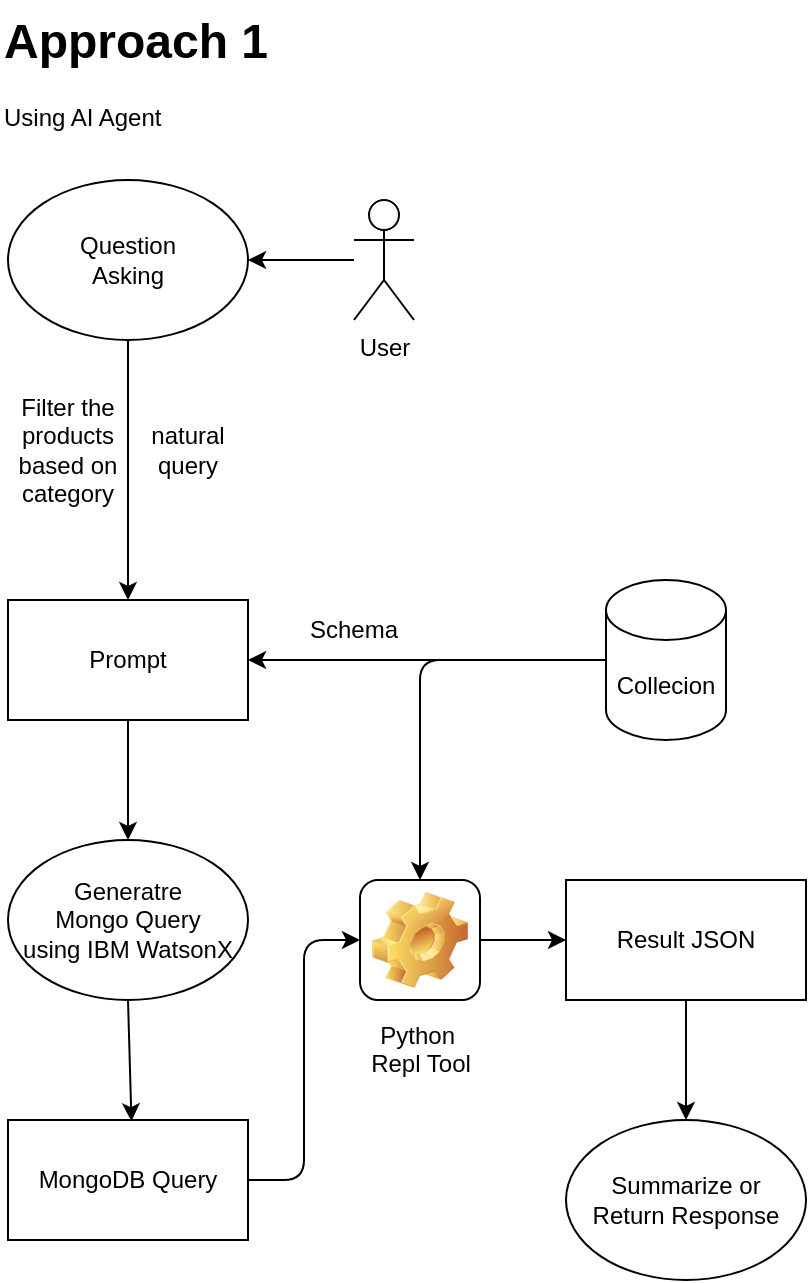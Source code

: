 <mxfile>
    <diagram id="MiNlzrm2tjV9nrCYOeV8" name="Page-1">
        <mxGraphModel dx="1034" dy="434" grid="1" gridSize="10" guides="1" tooltips="1" connect="1" arrows="1" fold="1" page="1" pageScale="1" pageWidth="827" pageHeight="1169" math="0" shadow="0">
            <root>
                <mxCell id="0"/>
                <mxCell id="1" parent="0"/>
                <mxCell id="42" value="&lt;h1 style=&quot;margin-top: 0px;&quot;&gt;Approach 1&lt;/h1&gt;&lt;p&gt;Using AI Agent&amp;nbsp;&lt;/p&gt;" style="text;html=1;whiteSpace=wrap;overflow=hidden;rounded=0;" parent="1" vertex="1">
                    <mxGeometry x="227" y="130" width="180" height="70" as="geometry"/>
                </mxCell>
                <mxCell id="14" style="edgeStyle=none;html=1;exitX=0.5;exitY=1;exitDx=0;exitDy=0;entryX=0.5;entryY=0;entryDx=0;entryDy=0;" parent="1" source="2" target="13" edge="1">
                    <mxGeometry relative="1" as="geometry"/>
                </mxCell>
                <mxCell id="2" value="Prompt" style="rounded=0;whiteSpace=wrap;html=1;container=0;" parent="1" vertex="1">
                    <mxGeometry x="231" y="430" width="120" height="60" as="geometry"/>
                </mxCell>
                <mxCell id="5" style="edgeStyle=none;html=1;exitX=0;exitY=0.5;exitDx=0;exitDy=0;exitPerimeter=0;entryX=1;entryY=0.5;entryDx=0;entryDy=0;" parent="1" source="3" target="2" edge="1">
                    <mxGeometry relative="1" as="geometry"/>
                </mxCell>
                <mxCell id="95" style="edgeStyle=orthogonalEdgeStyle;html=1;exitX=0;exitY=0.5;exitDx=0;exitDy=0;exitPerimeter=0;entryX=0.5;entryY=0;entryDx=0;entryDy=0;" edge="1" parent="1" source="3" target="89">
                    <mxGeometry relative="1" as="geometry"/>
                </mxCell>
                <mxCell id="3" value="Collecion" style="shape=cylinder3;whiteSpace=wrap;html=1;boundedLbl=1;backgroundOutline=1;size=15;container=0;" parent="1" vertex="1">
                    <mxGeometry x="530" y="420" width="60" height="80" as="geometry"/>
                </mxCell>
                <mxCell id="27" value="" style="edgeStyle=none;html=1;" parent="1" source="6" target="26" edge="1">
                    <mxGeometry relative="1" as="geometry"/>
                </mxCell>
                <mxCell id="6" value="User" style="shape=umlActor;verticalLabelPosition=bottom;verticalAlign=top;html=1;outlineConnect=0;container=0;" parent="1" vertex="1">
                    <mxGeometry x="404" y="230" width="30" height="60" as="geometry"/>
                </mxCell>
                <mxCell id="13" value="Generatre&lt;div&gt;Mongo Query&lt;/div&gt;&lt;div&gt;using IBM WatsonX&lt;/div&gt;" style="ellipse;whiteSpace=wrap;html=1;container=0;" parent="1" vertex="1">
                    <mxGeometry x="231" y="550" width="120" height="80" as="geometry"/>
                </mxCell>
                <mxCell id="16" value="Schema" style="text;html=1;align=center;verticalAlign=middle;whiteSpace=wrap;rounded=0;rotation=0;container=0;" parent="1" vertex="1">
                    <mxGeometry x="374" y="430" width="60" height="30" as="geometry"/>
                </mxCell>
                <mxCell id="28" style="edgeStyle=none;html=1;exitX=0.5;exitY=1;exitDx=0;exitDy=0;entryX=0.5;entryY=0;entryDx=0;entryDy=0;" parent="1" source="26" target="2" edge="1">
                    <mxGeometry relative="1" as="geometry"/>
                </mxCell>
                <mxCell id="26" value="Question&lt;div&gt;Asking&lt;/div&gt;" style="ellipse;whiteSpace=wrap;html=1;" parent="1" vertex="1">
                    <mxGeometry x="231" y="220" width="120" height="80" as="geometry"/>
                </mxCell>
                <mxCell id="30" value="Filter the products based on category" style="text;html=1;align=center;verticalAlign=middle;whiteSpace=wrap;rounded=0;" parent="1" vertex="1">
                    <mxGeometry x="231" y="340" width="60" height="30" as="geometry"/>
                </mxCell>
                <mxCell id="36" style="edgeStyle=none;html=1;exitX=0.5;exitY=1;exitDx=0;exitDy=0;entryX=0.441;entryY=0.005;entryDx=0;entryDy=0;entryPerimeter=0;" parent="1" source="13" edge="1">
                    <mxGeometry relative="1" as="geometry">
                        <mxPoint x="292.74" y="690.6" as="targetPoint"/>
                    </mxGeometry>
                </mxCell>
                <mxCell id="37" value="MongoDB Query" style="rounded=0;whiteSpace=wrap;html=1;" parent="1" vertex="1">
                    <mxGeometry x="231" y="690" width="120" height="60" as="geometry"/>
                </mxCell>
                <mxCell id="88" value="" style="edgeStyle=none;html=1;" parent="1" source="40" target="87" edge="1">
                    <mxGeometry relative="1" as="geometry"/>
                </mxCell>
                <mxCell id="40" value="Result JSON" style="rounded=0;whiteSpace=wrap;html=1;" parent="1" vertex="1">
                    <mxGeometry x="510" y="570" width="120" height="60" as="geometry"/>
                </mxCell>
                <mxCell id="64" value="natural query" style="text;html=1;align=center;verticalAlign=middle;whiteSpace=wrap;rounded=0;" parent="1" vertex="1">
                    <mxGeometry x="291" y="340" width="60" height="30" as="geometry"/>
                </mxCell>
                <mxCell id="87" value="Summarize or&lt;div&gt;Return Response&lt;/div&gt;" style="ellipse;whiteSpace=wrap;html=1;container=0;" parent="1" vertex="1">
                    <mxGeometry x="510" y="690" width="120" height="80" as="geometry"/>
                </mxCell>
                <mxCell id="92" style="edgeStyle=none;html=1;exitX=1;exitY=0.5;exitDx=0;exitDy=0;entryX=0;entryY=0.5;entryDx=0;entryDy=0;" edge="1" parent="1" source="89" target="40">
                    <mxGeometry relative="1" as="geometry"/>
                </mxCell>
                <mxCell id="89" value="Python&amp;nbsp;&lt;div&gt;Repl Tool&lt;/div&gt;" style="icon;html=1;image=img/clipart/Gear_128x128.png" vertex="1" parent="1">
                    <mxGeometry x="407" y="570" width="60" height="60" as="geometry"/>
                </mxCell>
                <mxCell id="90" value="" style="edgeStyle=orthogonalEdgeStyle;html=1;exitX=1;exitY=0.5;exitDx=0;exitDy=0;entryX=0;entryY=0.5;entryDx=0;entryDy=0;entryPerimeter=0;" edge="1" parent="1" source="37" target="89">
                    <mxGeometry relative="1" as="geometry">
                        <mxPoint x="582" y="860" as="sourcePoint"/>
                        <mxPoint x="732" y="560" as="targetPoint"/>
                    </mxGeometry>
                </mxCell>
            </root>
        </mxGraphModel>
    </diagram>
</mxfile>